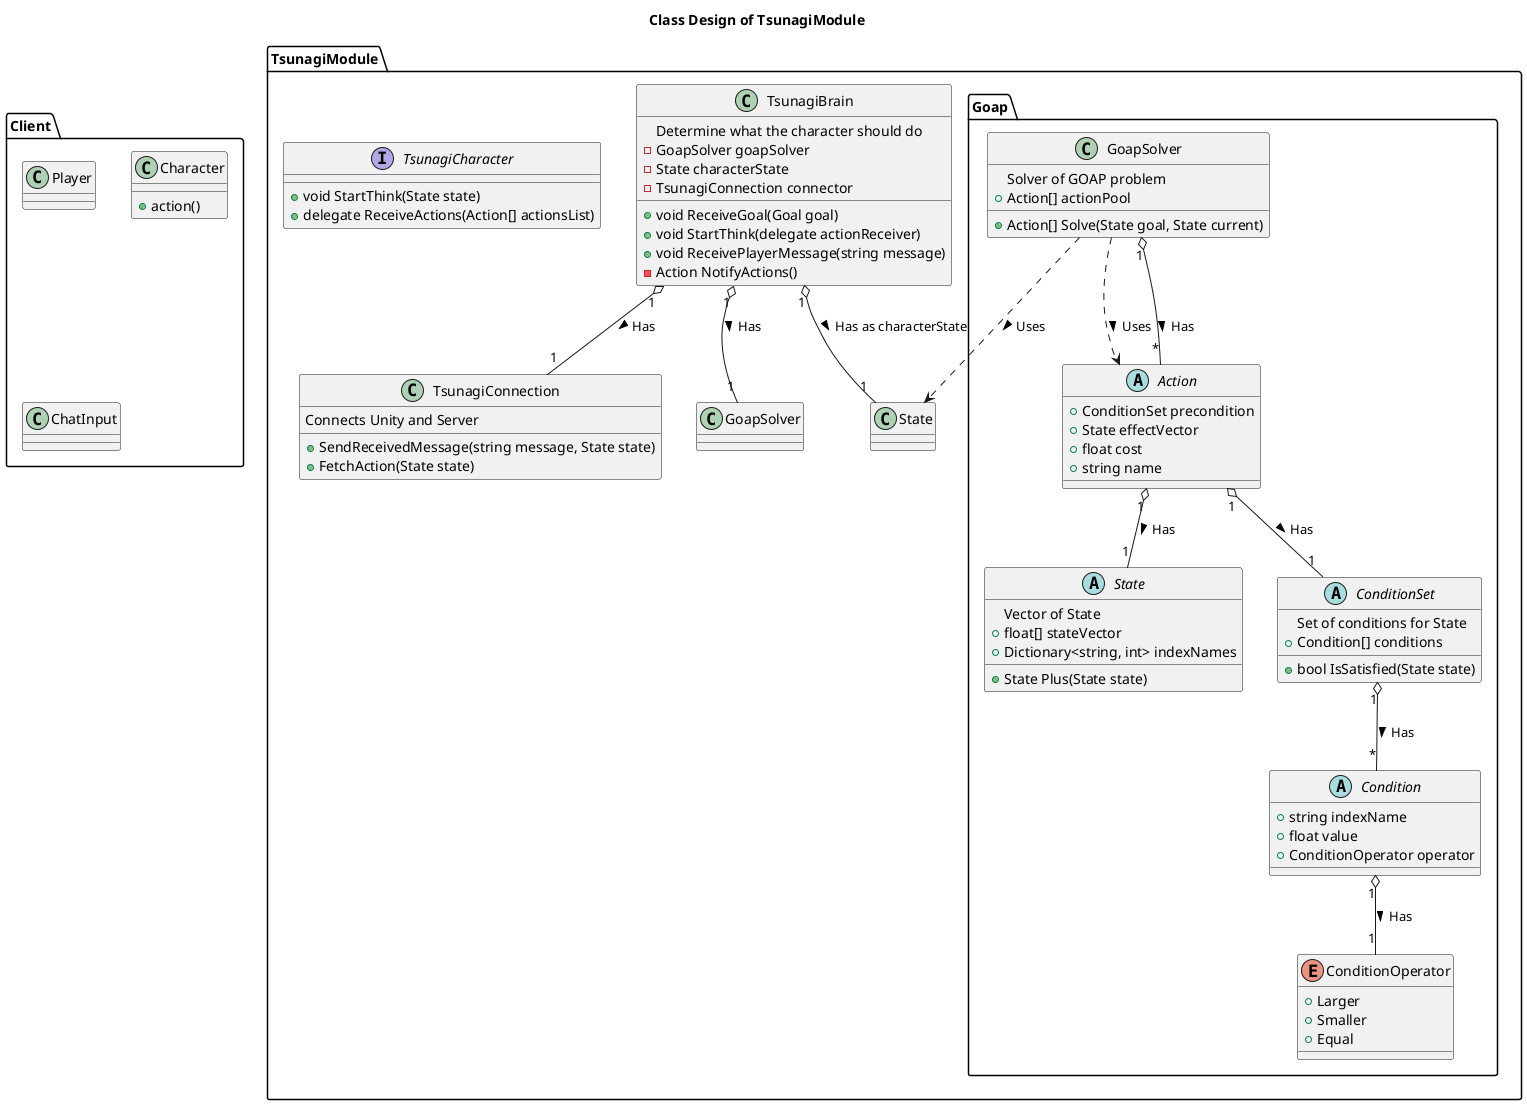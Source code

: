 @startuml
title Class Design of TsunagiModule

package TsunagiModule {
  class TsunagiBrain {
    Determine what the character should do
    +void ReceiveGoal(Goal goal)
    +void StartThink(delegate actionReceiver)
    +void ReceivePlayerMessage(string message)
    -Action NotifyActions()
    -GoapSolver goapSolver
    -State characterState
    -TsunagiConnection connector
  }
  TsunagiBrain "1" o-- "1" GoapSolver : Has >
  TsunagiBrain "1" o-- "1" State : Has as characterState >
  TsunagiBrain "1" o-- "1" TsunagiConnection : Has >
  
  class TsunagiConnection {
    Connects Unity and Server
    +SendReceivedMessage(string message, State state)
    +FetchAction(State state)
  }

  interface TsunagiCharacter {
    +void StartThink(State state)
    +delegate ReceiveActions(Action[] actionsList)
  }

  package Goap{
    class GoapSolver {
      Solver of GOAP problem
      +Action[] Solve(State goal, State current)
      +Action[] actionPool
    }
    GoapSolver ..> State : Uses >
    GoapSolver ..> Action : Uses >
    GoapSolver "1" o-- "*" Action : Has >

    abstract State{
      Vector of State
      +State Plus(State state)
      +float[] stateVector
      +Dictionary<string, int> indexNames
    }

    abstract Action {
      +ConditionSet precondition
      +State effectVector
      +float cost
      +string name
    }
    Action "1" o-- "1" State : Has >
    Action "1" o-- "1" ConditionSet : Has >

    abstract ConditionSet{
      Set of conditions for State
      +bool IsSatisfied(State state)
      +Condition[] conditions
    }
    ConditionSet "1" o-- "*" Condition : Has >

    abstract Condition{
      +string indexName
      +float value
      +ConditionOperator operator
    }
    Condition "1" o-- "1" ConditionOperator : Has >

    enum ConditionOperator {
      +Larger
      +Smaller
      +Equal
    }
  }
}

package Client{
  class Player {
  }

  class Character {
    +action()
  }

  class ChatInput {

  }
}

@enduml